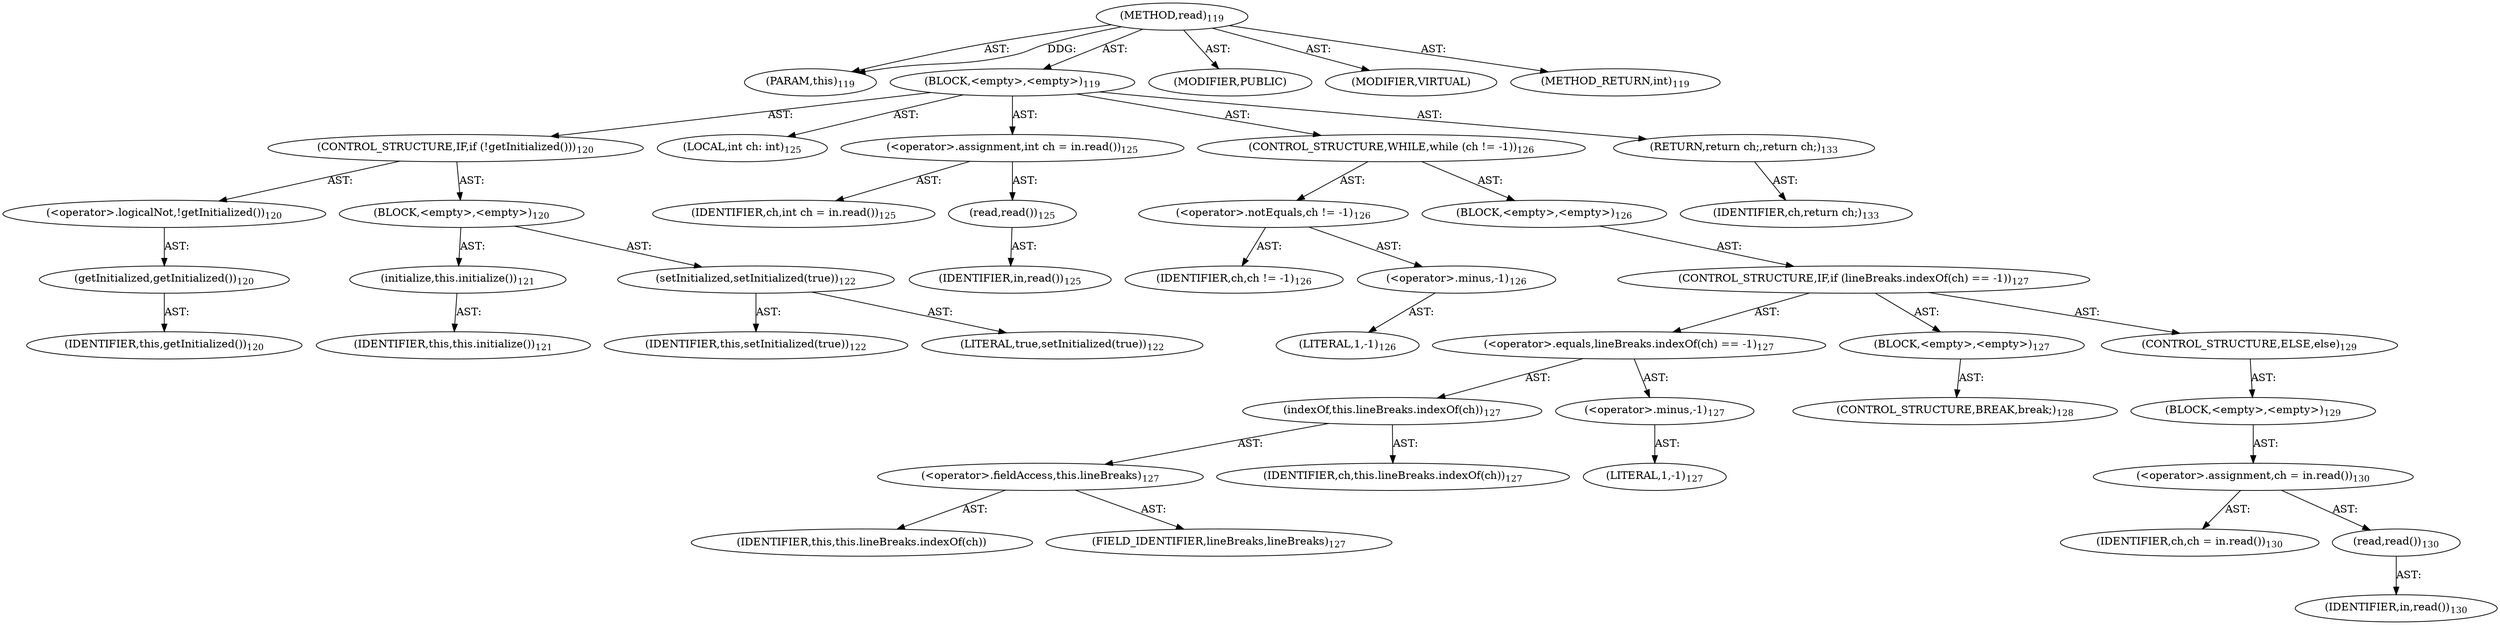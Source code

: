 digraph "read" {  
"111669149698" [label = <(METHOD,read)<SUB>119</SUB>> ]
"115964116992" [label = <(PARAM,this)<SUB>119</SUB>> ]
"25769803778" [label = <(BLOCK,&lt;empty&gt;,&lt;empty&gt;)<SUB>119</SUB>> ]
"47244640256" [label = <(CONTROL_STRUCTURE,IF,if (!getInitialized()))<SUB>120</SUB>> ]
"30064771080" [label = <(&lt;operator&gt;.logicalNot,!getInitialized())<SUB>120</SUB>> ]
"30064771081" [label = <(getInitialized,getInitialized())<SUB>120</SUB>> ]
"68719476736" [label = <(IDENTIFIER,this,getInitialized())<SUB>120</SUB>> ]
"25769803779" [label = <(BLOCK,&lt;empty&gt;,&lt;empty&gt;)<SUB>120</SUB>> ]
"30064771082" [label = <(initialize,this.initialize())<SUB>121</SUB>> ]
"68719476737" [label = <(IDENTIFIER,this,this.initialize())<SUB>121</SUB>> ]
"30064771083" [label = <(setInitialized,setInitialized(true))<SUB>122</SUB>> ]
"68719476738" [label = <(IDENTIFIER,this,setInitialized(true))<SUB>122</SUB>> ]
"90194313216" [label = <(LITERAL,true,setInitialized(true))<SUB>122</SUB>> ]
"94489280512" [label = <(LOCAL,int ch: int)<SUB>125</SUB>> ]
"30064771084" [label = <(&lt;operator&gt;.assignment,int ch = in.read())<SUB>125</SUB>> ]
"68719476747" [label = <(IDENTIFIER,ch,int ch = in.read())<SUB>125</SUB>> ]
"30064771085" [label = <(read,read())<SUB>125</SUB>> ]
"68719476748" [label = <(IDENTIFIER,in,read())<SUB>125</SUB>> ]
"47244640257" [label = <(CONTROL_STRUCTURE,WHILE,while (ch != -1))<SUB>126</SUB>> ]
"30064771086" [label = <(&lt;operator&gt;.notEquals,ch != -1)<SUB>126</SUB>> ]
"68719476749" [label = <(IDENTIFIER,ch,ch != -1)<SUB>126</SUB>> ]
"30064771087" [label = <(&lt;operator&gt;.minus,-1)<SUB>126</SUB>> ]
"90194313217" [label = <(LITERAL,1,-1)<SUB>126</SUB>> ]
"25769803780" [label = <(BLOCK,&lt;empty&gt;,&lt;empty&gt;)<SUB>126</SUB>> ]
"47244640258" [label = <(CONTROL_STRUCTURE,IF,if (lineBreaks.indexOf(ch) == -1))<SUB>127</SUB>> ]
"30064771088" [label = <(&lt;operator&gt;.equals,lineBreaks.indexOf(ch) == -1)<SUB>127</SUB>> ]
"30064771089" [label = <(indexOf,this.lineBreaks.indexOf(ch))<SUB>127</SUB>> ]
"30064771090" [label = <(&lt;operator&gt;.fieldAccess,this.lineBreaks)<SUB>127</SUB>> ]
"68719476750" [label = <(IDENTIFIER,this,this.lineBreaks.indexOf(ch))> ]
"55834574852" [label = <(FIELD_IDENTIFIER,lineBreaks,lineBreaks)<SUB>127</SUB>> ]
"68719476751" [label = <(IDENTIFIER,ch,this.lineBreaks.indexOf(ch))<SUB>127</SUB>> ]
"30064771091" [label = <(&lt;operator&gt;.minus,-1)<SUB>127</SUB>> ]
"90194313218" [label = <(LITERAL,1,-1)<SUB>127</SUB>> ]
"25769803781" [label = <(BLOCK,&lt;empty&gt;,&lt;empty&gt;)<SUB>127</SUB>> ]
"47244640259" [label = <(CONTROL_STRUCTURE,BREAK,break;)<SUB>128</SUB>> ]
"47244640260" [label = <(CONTROL_STRUCTURE,ELSE,else)<SUB>129</SUB>> ]
"25769803782" [label = <(BLOCK,&lt;empty&gt;,&lt;empty&gt;)<SUB>129</SUB>> ]
"30064771092" [label = <(&lt;operator&gt;.assignment,ch = in.read())<SUB>130</SUB>> ]
"68719476752" [label = <(IDENTIFIER,ch,ch = in.read())<SUB>130</SUB>> ]
"30064771093" [label = <(read,read())<SUB>130</SUB>> ]
"68719476753" [label = <(IDENTIFIER,in,read())<SUB>130</SUB>> ]
"146028888064" [label = <(RETURN,return ch;,return ch;)<SUB>133</SUB>> ]
"68719476754" [label = <(IDENTIFIER,ch,return ch;)<SUB>133</SUB>> ]
"133143986185" [label = <(MODIFIER,PUBLIC)> ]
"133143986186" [label = <(MODIFIER,VIRTUAL)> ]
"128849018882" [label = <(METHOD_RETURN,int)<SUB>119</SUB>> ]
  "111669149698" -> "115964116992"  [ label = "AST: "] 
  "111669149698" -> "25769803778"  [ label = "AST: "] 
  "111669149698" -> "133143986185"  [ label = "AST: "] 
  "111669149698" -> "133143986186"  [ label = "AST: "] 
  "111669149698" -> "128849018882"  [ label = "AST: "] 
  "25769803778" -> "47244640256"  [ label = "AST: "] 
  "25769803778" -> "94489280512"  [ label = "AST: "] 
  "25769803778" -> "30064771084"  [ label = "AST: "] 
  "25769803778" -> "47244640257"  [ label = "AST: "] 
  "25769803778" -> "146028888064"  [ label = "AST: "] 
  "47244640256" -> "30064771080"  [ label = "AST: "] 
  "47244640256" -> "25769803779"  [ label = "AST: "] 
  "30064771080" -> "30064771081"  [ label = "AST: "] 
  "30064771081" -> "68719476736"  [ label = "AST: "] 
  "25769803779" -> "30064771082"  [ label = "AST: "] 
  "25769803779" -> "30064771083"  [ label = "AST: "] 
  "30064771082" -> "68719476737"  [ label = "AST: "] 
  "30064771083" -> "68719476738"  [ label = "AST: "] 
  "30064771083" -> "90194313216"  [ label = "AST: "] 
  "30064771084" -> "68719476747"  [ label = "AST: "] 
  "30064771084" -> "30064771085"  [ label = "AST: "] 
  "30064771085" -> "68719476748"  [ label = "AST: "] 
  "47244640257" -> "30064771086"  [ label = "AST: "] 
  "47244640257" -> "25769803780"  [ label = "AST: "] 
  "30064771086" -> "68719476749"  [ label = "AST: "] 
  "30064771086" -> "30064771087"  [ label = "AST: "] 
  "30064771087" -> "90194313217"  [ label = "AST: "] 
  "25769803780" -> "47244640258"  [ label = "AST: "] 
  "47244640258" -> "30064771088"  [ label = "AST: "] 
  "47244640258" -> "25769803781"  [ label = "AST: "] 
  "47244640258" -> "47244640260"  [ label = "AST: "] 
  "30064771088" -> "30064771089"  [ label = "AST: "] 
  "30064771088" -> "30064771091"  [ label = "AST: "] 
  "30064771089" -> "30064771090"  [ label = "AST: "] 
  "30064771089" -> "68719476751"  [ label = "AST: "] 
  "30064771090" -> "68719476750"  [ label = "AST: "] 
  "30064771090" -> "55834574852"  [ label = "AST: "] 
  "30064771091" -> "90194313218"  [ label = "AST: "] 
  "25769803781" -> "47244640259"  [ label = "AST: "] 
  "47244640260" -> "25769803782"  [ label = "AST: "] 
  "25769803782" -> "30064771092"  [ label = "AST: "] 
  "30064771092" -> "68719476752"  [ label = "AST: "] 
  "30064771092" -> "30064771093"  [ label = "AST: "] 
  "30064771093" -> "68719476753"  [ label = "AST: "] 
  "146028888064" -> "68719476754"  [ label = "AST: "] 
  "111669149698" -> "115964116992"  [ label = "DDG: "] 
}
